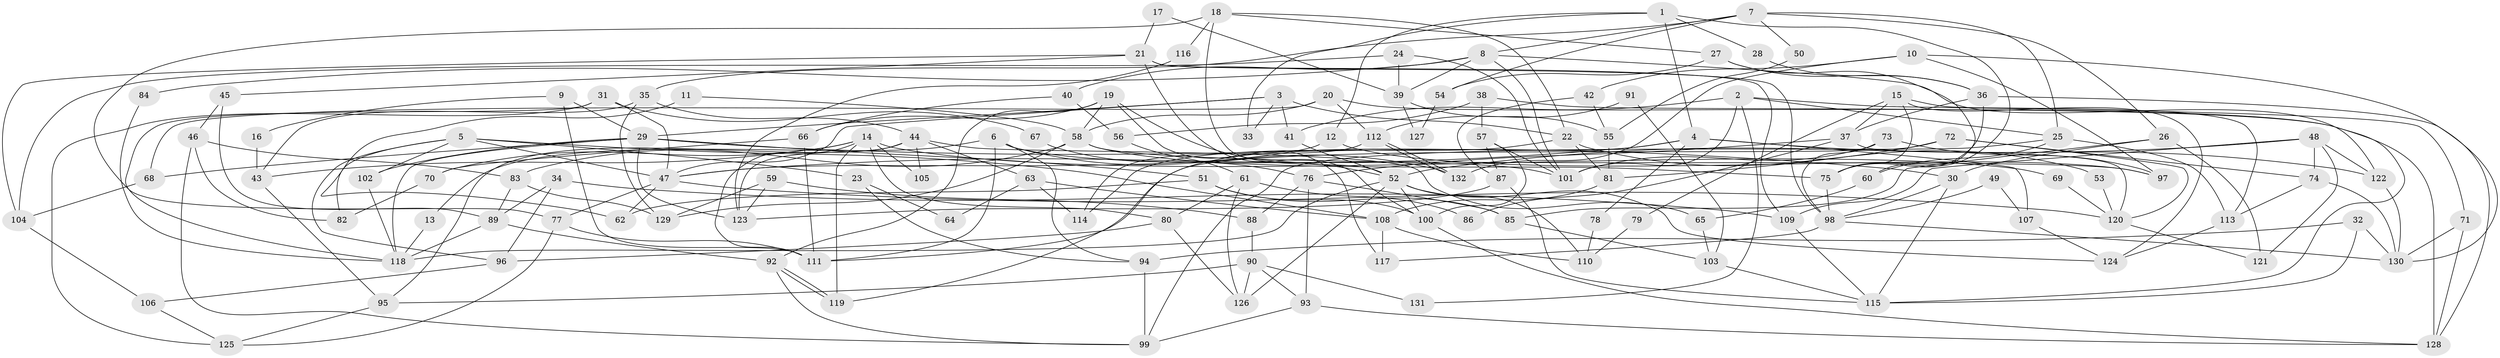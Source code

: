 // Generated by graph-tools (version 1.1) at 2025/50/03/09/25 03:50:03]
// undirected, 132 vertices, 264 edges
graph export_dot {
graph [start="1"]
  node [color=gray90,style=filled];
  1;
  2;
  3;
  4;
  5;
  6;
  7;
  8;
  9;
  10;
  11;
  12;
  13;
  14;
  15;
  16;
  17;
  18;
  19;
  20;
  21;
  22;
  23;
  24;
  25;
  26;
  27;
  28;
  29;
  30;
  31;
  32;
  33;
  34;
  35;
  36;
  37;
  38;
  39;
  40;
  41;
  42;
  43;
  44;
  45;
  46;
  47;
  48;
  49;
  50;
  51;
  52;
  53;
  54;
  55;
  56;
  57;
  58;
  59;
  60;
  61;
  62;
  63;
  64;
  65;
  66;
  67;
  68;
  69;
  70;
  71;
  72;
  73;
  74;
  75;
  76;
  77;
  78;
  79;
  80;
  81;
  82;
  83;
  84;
  85;
  86;
  87;
  88;
  89;
  90;
  91;
  92;
  93;
  94;
  95;
  96;
  97;
  98;
  99;
  100;
  101;
  102;
  103;
  104;
  105;
  106;
  107;
  108;
  109;
  110;
  111;
  112;
  113;
  114;
  115;
  116;
  117;
  118;
  119;
  120;
  121;
  122;
  123;
  124;
  125;
  126;
  127;
  128;
  129;
  130;
  131;
  132;
  1 -- 4;
  1 -- 75;
  1 -- 12;
  1 -- 28;
  1 -- 33;
  2 -- 25;
  2 -- 41;
  2 -- 71;
  2 -- 101;
  2 -- 131;
  3 -- 29;
  3 -- 47;
  3 -- 22;
  3 -- 33;
  3 -- 41;
  4 -- 47;
  4 -- 122;
  4 -- 78;
  4 -- 107;
  4 -- 119;
  5 -- 102;
  5 -- 47;
  5 -- 23;
  5 -- 82;
  5 -- 96;
  5 -- 108;
  6 -- 132;
  6 -- 111;
  6 -- 13;
  6 -- 94;
  6 -- 101;
  7 -- 25;
  7 -- 35;
  7 -- 8;
  7 -- 26;
  7 -- 50;
  7 -- 54;
  8 -- 101;
  8 -- 39;
  8 -- 40;
  8 -- 84;
  8 -- 122;
  9 -- 29;
  9 -- 111;
  9 -- 16;
  10 -- 130;
  10 -- 42;
  10 -- 97;
  10 -- 132;
  11 -- 58;
  11 -- 62;
  12 -- 47;
  12 -- 97;
  13 -- 118;
  14 -- 119;
  14 -- 70;
  14 -- 43;
  14 -- 69;
  14 -- 80;
  14 -- 105;
  14 -- 111;
  15 -- 124;
  15 -- 37;
  15 -- 75;
  15 -- 79;
  15 -- 113;
  16 -- 43;
  17 -- 21;
  17 -- 39;
  18 -- 52;
  18 -- 77;
  18 -- 22;
  18 -- 27;
  18 -- 116;
  19 -- 92;
  19 -- 58;
  19 -- 52;
  19 -- 66;
  19 -- 117;
  20 -- 128;
  20 -- 58;
  20 -- 68;
  20 -- 112;
  21 -- 104;
  21 -- 98;
  21 -- 45;
  21 -- 100;
  21 -- 109;
  22 -- 53;
  22 -- 81;
  22 -- 114;
  23 -- 94;
  23 -- 64;
  24 -- 101;
  24 -- 104;
  24 -- 39;
  25 -- 113;
  25 -- 99;
  25 -- 60;
  26 -- 30;
  26 -- 85;
  26 -- 121;
  27 -- 36;
  27 -- 54;
  27 -- 60;
  28 -- 36;
  29 -- 118;
  29 -- 123;
  29 -- 30;
  29 -- 51;
  29 -- 68;
  29 -- 102;
  30 -- 115;
  30 -- 98;
  31 -- 118;
  31 -- 47;
  31 -- 67;
  31 -- 125;
  32 -- 130;
  32 -- 115;
  32 -- 94;
  34 -- 89;
  34 -- 109;
  34 -- 96;
  35 -- 129;
  35 -- 44;
  35 -- 43;
  36 -- 75;
  36 -- 37;
  36 -- 128;
  37 -- 76;
  37 -- 120;
  37 -- 86;
  38 -- 115;
  38 -- 57;
  38 -- 56;
  39 -- 55;
  39 -- 127;
  40 -- 56;
  40 -- 66;
  41 -- 52;
  42 -- 55;
  42 -- 87;
  43 -- 95;
  44 -- 95;
  44 -- 63;
  44 -- 65;
  44 -- 105;
  44 -- 123;
  45 -- 46;
  45 -- 89;
  46 -- 83;
  46 -- 99;
  46 -- 82;
  47 -- 120;
  47 -- 77;
  47 -- 62;
  48 -- 74;
  48 -- 52;
  48 -- 109;
  48 -- 121;
  48 -- 122;
  49 -- 107;
  49 -- 98;
  50 -- 55;
  51 -- 100;
  51 -- 62;
  51 -- 85;
  52 -- 100;
  52 -- 110;
  52 -- 118;
  52 -- 124;
  52 -- 126;
  53 -- 120;
  54 -- 127;
  55 -- 81;
  56 -- 61;
  57 -- 100;
  57 -- 101;
  57 -- 87;
  58 -- 75;
  58 -- 97;
  58 -- 83;
  58 -- 129;
  59 -- 123;
  59 -- 129;
  59 -- 88;
  60 -- 65;
  61 -- 80;
  61 -- 126;
  61 -- 86;
  63 -- 108;
  63 -- 114;
  63 -- 64;
  65 -- 103;
  66 -- 70;
  66 -- 111;
  67 -- 76;
  68 -- 104;
  69 -- 120;
  70 -- 82;
  71 -- 130;
  71 -- 128;
  72 -- 81;
  72 -- 111;
  72 -- 74;
  72 -- 120;
  73 -- 97;
  73 -- 101;
  73 -- 98;
  74 -- 130;
  74 -- 113;
  75 -- 98;
  76 -- 93;
  76 -- 85;
  76 -- 88;
  77 -- 125;
  77 -- 111;
  78 -- 110;
  79 -- 110;
  80 -- 96;
  80 -- 126;
  81 -- 108;
  83 -- 89;
  83 -- 129;
  84 -- 118;
  85 -- 103;
  87 -- 115;
  87 -- 123;
  88 -- 90;
  89 -- 92;
  89 -- 118;
  90 -- 126;
  90 -- 93;
  90 -- 95;
  90 -- 131;
  91 -- 112;
  91 -- 103;
  92 -- 99;
  92 -- 119;
  92 -- 119;
  93 -- 128;
  93 -- 99;
  94 -- 99;
  95 -- 125;
  96 -- 106;
  98 -- 117;
  98 -- 130;
  100 -- 128;
  102 -- 118;
  103 -- 115;
  104 -- 106;
  106 -- 125;
  107 -- 124;
  108 -- 117;
  108 -- 110;
  109 -- 115;
  112 -- 132;
  112 -- 132;
  112 -- 114;
  113 -- 124;
  116 -- 123;
  120 -- 121;
  122 -- 130;
}
